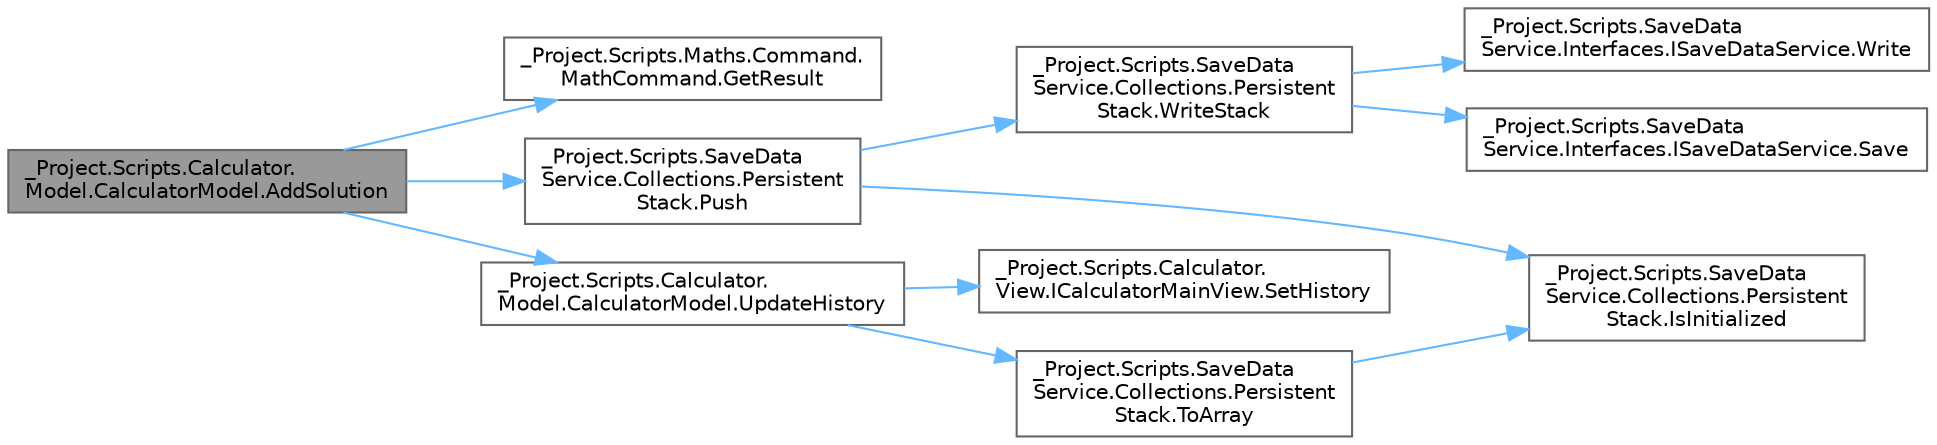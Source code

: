 digraph "_Project.Scripts.Calculator.Model.CalculatorModel.AddSolution"
{
 // LATEX_PDF_SIZE
  bgcolor="transparent";
  edge [fontname=Helvetica,fontsize=10,labelfontname=Helvetica,labelfontsize=10];
  node [fontname=Helvetica,fontsize=10,shape=box,height=0.2,width=0.4];
  rankdir="LR";
  Node1 [id="Node000001",label="_Project.Scripts.Calculator.\lModel.CalculatorModel.AddSolution",height=0.2,width=0.4,color="gray40", fillcolor="grey60", style="filled", fontcolor="black",tooltip="Метод добавления решения в историю"];
  Node1 -> Node2 [id="edge1_Node000001_Node000002",color="steelblue1",style="solid",tooltip=" "];
  Node2 [id="Node000002",label="_Project.Scripts.Maths.Command.\lMathCommand.GetResult",height=0.2,width=0.4,color="grey40", fillcolor="white", style="filled",URL="$class___project_1_1_scripts_1_1_maths_1_1_command_1_1_math_command.html#a655ed937ad1e04f12eac683e743008f4",tooltip="Метод получения результата вычисления"];
  Node1 -> Node3 [id="edge2_Node000001_Node000003",color="steelblue1",style="solid",tooltip=" "];
  Node3 [id="Node000003",label="_Project.Scripts.SaveData\lService.Collections.Persistent\lStack.Push",height=0.2,width=0.4,color="grey40", fillcolor="white", style="filled",URL="$class___project_1_1_scripts_1_1_save_data_service_1_1_collections_1_1_persistent_stack.html#a12d7094494f33c6ef16767ad36405028",tooltip="Метод вставки в стек"];
  Node3 -> Node4 [id="edge3_Node000003_Node000004",color="steelblue1",style="solid",tooltip=" "];
  Node4 [id="Node000004",label="_Project.Scripts.SaveData\lService.Collections.Persistent\lStack.IsInitialized",height=0.2,width=0.4,color="grey40", fillcolor="white", style="filled",URL="$class___project_1_1_scripts_1_1_save_data_service_1_1_collections_1_1_persistent_stack.html#a819a3c534f533fd1dac6fe3df857a8b1",tooltip="Метод получения флага инициализации"];
  Node3 -> Node5 [id="edge4_Node000003_Node000005",color="steelblue1",style="solid",tooltip=" "];
  Node5 [id="Node000005",label="_Project.Scripts.SaveData\lService.Collections.Persistent\lStack.WriteStack",height=0.2,width=0.4,color="grey40", fillcolor="white", style="filled",URL="$class___project_1_1_scripts_1_1_save_data_service_1_1_collections_1_1_persistent_stack.html#a72b22fa23435b896dfa3dc1e175d8a9a",tooltip="Метод записи значений в стек"];
  Node5 -> Node6 [id="edge5_Node000005_Node000006",color="steelblue1",style="solid",tooltip=" "];
  Node6 [id="Node000006",label="_Project.Scripts.SaveData\lService.Interfaces.ISaveDataService.Save",height=0.2,width=0.4,color="grey40", fillcolor="white", style="filled",URL="$interface___project_1_1_scripts_1_1_save_data_service_1_1_interfaces_1_1_i_save_data_service.html#a8d36927cad7e9f1344da45fccd8bbca7",tooltip="Метод сохранения значения"];
  Node5 -> Node7 [id="edge6_Node000005_Node000007",color="steelblue1",style="solid",tooltip=" "];
  Node7 [id="Node000007",label="_Project.Scripts.SaveData\lService.Interfaces.ISaveDataService.Write",height=0.2,width=0.4,color="grey40", fillcolor="white", style="filled",URL="$interface___project_1_1_scripts_1_1_save_data_service_1_1_interfaces_1_1_i_save_data_service.html#a812aeeeb56eac6ff036ffc4169d32a58",tooltip="Метод записи данных в файлы/классы"];
  Node1 -> Node8 [id="edge7_Node000001_Node000008",color="steelblue1",style="solid",tooltip=" "];
  Node8 [id="Node000008",label="_Project.Scripts.Calculator.\lModel.CalculatorModel.UpdateHistory",height=0.2,width=0.4,color="grey40", fillcolor="white", style="filled",URL="$class___project_1_1_scripts_1_1_calculator_1_1_model_1_1_calculator_model.html#a9e97af421ae5b84c2cefa7dca21b43c5",tooltip="Метод обновления истории калькулятора"];
  Node8 -> Node9 [id="edge8_Node000008_Node000009",color="steelblue1",style="solid",tooltip=" "];
  Node9 [id="Node000009",label="_Project.Scripts.Calculator.\lView.ICalculatorMainView.SetHistory",height=0.2,width=0.4,color="grey40", fillcolor="white", style="filled",URL="$interface___project_1_1_scripts_1_1_calculator_1_1_view_1_1_i_calculator_main_view.html#aed3f7aa338904b81efc806d434a249bf",tooltip="Метод записи истории математических вычислений в скролл UI."];
  Node8 -> Node10 [id="edge9_Node000008_Node000010",color="steelblue1",style="solid",tooltip=" "];
  Node10 [id="Node000010",label="_Project.Scripts.SaveData\lService.Collections.Persistent\lStack.ToArray",height=0.2,width=0.4,color="grey40", fillcolor="white", style="filled",URL="$class___project_1_1_scripts_1_1_save_data_service_1_1_collections_1_1_persistent_stack.html#ac3c9cd965da563752d6f68928ed85976",tooltip="Метод получения массива значений из стека"];
  Node10 -> Node4 [id="edge10_Node000010_Node000004",color="steelblue1",style="solid",tooltip=" "];
}

